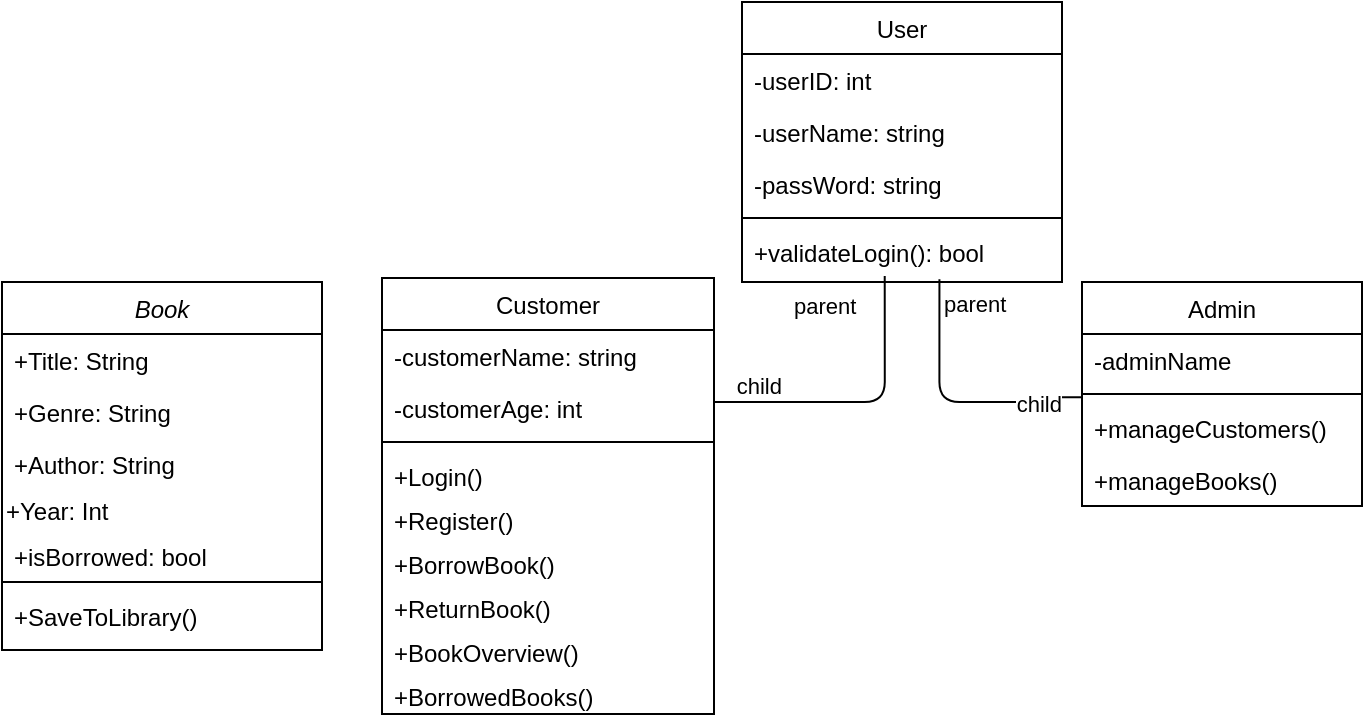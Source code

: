 <mxfile version="13.8.6" type="github">
  <diagram id="C5RBs43oDa-KdzZeNtuy" name="Page-1">
    <mxGraphModel dx="782" dy="478" grid="1" gridSize="10" guides="1" tooltips="1" connect="1" arrows="1" fold="1" page="1" pageScale="1" pageWidth="827" pageHeight="1169" math="0" shadow="0">
      <root>
        <mxCell id="WIyWlLk6GJQsqaUBKTNV-0" />
        <mxCell id="WIyWlLk6GJQsqaUBKTNV-1" parent="WIyWlLk6GJQsqaUBKTNV-0" />
        <mxCell id="zkfFHV4jXpPFQw0GAbJ--0" value="Book" style="swimlane;fontStyle=2;align=center;verticalAlign=top;childLayout=stackLayout;horizontal=1;startSize=26;horizontalStack=0;resizeParent=1;resizeLast=0;collapsible=1;marginBottom=0;rounded=0;shadow=0;strokeWidth=1;" parent="WIyWlLk6GJQsqaUBKTNV-1" vertex="1">
          <mxGeometry x="20" y="150" width="160" height="184" as="geometry">
            <mxRectangle x="230" y="140" width="160" height="26" as="alternateBounds" />
          </mxGeometry>
        </mxCell>
        <mxCell id="zkfFHV4jXpPFQw0GAbJ--1" value="+Title: String" style="text;align=left;verticalAlign=top;spacingLeft=4;spacingRight=4;overflow=hidden;rotatable=0;points=[[0,0.5],[1,0.5]];portConstraint=eastwest;" parent="zkfFHV4jXpPFQw0GAbJ--0" vertex="1">
          <mxGeometry y="26" width="160" height="26" as="geometry" />
        </mxCell>
        <mxCell id="zkfFHV4jXpPFQw0GAbJ--2" value="+Genre: String" style="text;align=left;verticalAlign=top;spacingLeft=4;spacingRight=4;overflow=hidden;rotatable=0;points=[[0,0.5],[1,0.5]];portConstraint=eastwest;rounded=0;shadow=0;html=0;" parent="zkfFHV4jXpPFQw0GAbJ--0" vertex="1">
          <mxGeometry y="52" width="160" height="26" as="geometry" />
        </mxCell>
        <mxCell id="zkfFHV4jXpPFQw0GAbJ--3" value="+Author: String" style="text;align=left;verticalAlign=top;spacingLeft=4;spacingRight=4;overflow=hidden;rotatable=0;points=[[0,0.5],[1,0.5]];portConstraint=eastwest;rounded=0;shadow=0;html=0;" parent="zkfFHV4jXpPFQw0GAbJ--0" vertex="1">
          <mxGeometry y="78" width="160" height="26" as="geometry" />
        </mxCell>
        <mxCell id="hImFnE7xVse3VVfVsYDo-0" value="+Year: Int" style="text;strokeColor=none;fillColor=none;align=left;verticalAlign=middle;rounded=0;" vertex="1" parent="zkfFHV4jXpPFQw0GAbJ--0">
          <mxGeometry y="104" width="160" height="20" as="geometry" />
        </mxCell>
        <mxCell id="hImFnE7xVse3VVfVsYDo-25" value="+isBorrowed: bool" style="text;strokeColor=none;fillColor=none;align=left;verticalAlign=top;spacingLeft=4;spacingRight=4;overflow=hidden;rotatable=0;points=[[0,0.5],[1,0.5]];portConstraint=eastwest;" vertex="1" parent="zkfFHV4jXpPFQw0GAbJ--0">
          <mxGeometry y="124" width="160" height="22" as="geometry" />
        </mxCell>
        <mxCell id="zkfFHV4jXpPFQw0GAbJ--4" value="" style="line;html=1;strokeWidth=1;align=left;verticalAlign=middle;spacingTop=-1;spacingLeft=3;spacingRight=3;rotatable=0;labelPosition=right;points=[];portConstraint=eastwest;" parent="zkfFHV4jXpPFQw0GAbJ--0" vertex="1">
          <mxGeometry y="146" width="160" height="8" as="geometry" />
        </mxCell>
        <mxCell id="zkfFHV4jXpPFQw0GAbJ--5" value="+SaveToLibrary()" style="text;align=left;verticalAlign=top;spacingLeft=4;spacingRight=4;overflow=hidden;rotatable=0;points=[[0,0.5],[1,0.5]];portConstraint=eastwest;" parent="zkfFHV4jXpPFQw0GAbJ--0" vertex="1">
          <mxGeometry y="154" width="160" height="30" as="geometry" />
        </mxCell>
        <mxCell id="zkfFHV4jXpPFQw0GAbJ--17" value="User" style="swimlane;fontStyle=0;align=center;verticalAlign=top;childLayout=stackLayout;horizontal=1;startSize=26;horizontalStack=0;resizeParent=1;resizeLast=0;collapsible=1;marginBottom=0;rounded=0;shadow=0;strokeWidth=1;" parent="WIyWlLk6GJQsqaUBKTNV-1" vertex="1">
          <mxGeometry x="390" y="10" width="160" height="140" as="geometry">
            <mxRectangle x="550" y="140" width="160" height="26" as="alternateBounds" />
          </mxGeometry>
        </mxCell>
        <mxCell id="zkfFHV4jXpPFQw0GAbJ--18" value="-userID: int" style="text;align=left;verticalAlign=top;spacingLeft=4;spacingRight=4;overflow=hidden;rotatable=0;points=[[0,0.5],[1,0.5]];portConstraint=eastwest;" parent="zkfFHV4jXpPFQw0GAbJ--17" vertex="1">
          <mxGeometry y="26" width="160" height="26" as="geometry" />
        </mxCell>
        <mxCell id="zkfFHV4jXpPFQw0GAbJ--19" value="-userName: string" style="text;align=left;verticalAlign=top;spacingLeft=4;spacingRight=4;overflow=hidden;rotatable=0;points=[[0,0.5],[1,0.5]];portConstraint=eastwest;rounded=0;shadow=0;html=0;" parent="zkfFHV4jXpPFQw0GAbJ--17" vertex="1">
          <mxGeometry y="52" width="160" height="26" as="geometry" />
        </mxCell>
        <mxCell id="zkfFHV4jXpPFQw0GAbJ--20" value="-passWord: string" style="text;align=left;verticalAlign=top;spacingLeft=4;spacingRight=4;overflow=hidden;rotatable=0;points=[[0,0.5],[1,0.5]];portConstraint=eastwest;rounded=0;shadow=0;html=0;" parent="zkfFHV4jXpPFQw0GAbJ--17" vertex="1">
          <mxGeometry y="78" width="160" height="26" as="geometry" />
        </mxCell>
        <mxCell id="zkfFHV4jXpPFQw0GAbJ--23" value="" style="line;html=1;strokeWidth=1;align=left;verticalAlign=middle;spacingTop=-1;spacingLeft=3;spacingRight=3;rotatable=0;labelPosition=right;points=[];portConstraint=eastwest;" parent="zkfFHV4jXpPFQw0GAbJ--17" vertex="1">
          <mxGeometry y="104" width="160" height="8" as="geometry" />
        </mxCell>
        <mxCell id="zkfFHV4jXpPFQw0GAbJ--24" value="+validateLogin(): bool" style="text;align=left;verticalAlign=top;spacingLeft=4;spacingRight=4;overflow=hidden;rotatable=0;points=[[0,0.5],[1,0.5]];portConstraint=eastwest;" parent="zkfFHV4jXpPFQw0GAbJ--17" vertex="1">
          <mxGeometry y="112" width="160" height="26" as="geometry" />
        </mxCell>
        <mxCell id="hImFnE7xVse3VVfVsYDo-1" value="Customer" style="swimlane;fontStyle=0;childLayout=stackLayout;horizontal=1;startSize=26;fillColor=none;horizontalStack=0;resizeParent=1;resizeParentMax=0;resizeLast=0;collapsible=1;marginBottom=0;align=center;html=0;" vertex="1" parent="WIyWlLk6GJQsqaUBKTNV-1">
          <mxGeometry x="210" y="148" width="166" height="218" as="geometry" />
        </mxCell>
        <mxCell id="hImFnE7xVse3VVfVsYDo-2" value="-customerName: string" style="text;strokeColor=none;fillColor=none;align=left;verticalAlign=top;spacingLeft=4;spacingRight=4;overflow=hidden;rotatable=0;points=[[0,0.5],[1,0.5]];portConstraint=eastwest;" vertex="1" parent="hImFnE7xVse3VVfVsYDo-1">
          <mxGeometry y="26" width="166" height="26" as="geometry" />
        </mxCell>
        <mxCell id="hImFnE7xVse3VVfVsYDo-3" value="-customerAge: int" style="text;strokeColor=none;fillColor=none;align=left;verticalAlign=top;spacingLeft=4;spacingRight=4;overflow=hidden;rotatable=0;points=[[0,0.5],[1,0.5]];portConstraint=eastwest;" vertex="1" parent="hImFnE7xVse3VVfVsYDo-1">
          <mxGeometry y="52" width="166" height="26" as="geometry" />
        </mxCell>
        <mxCell id="hImFnE7xVse3VVfVsYDo-18" value="" style="line;strokeWidth=1;fillColor=none;align=left;verticalAlign=middle;spacingTop=-1;spacingLeft=3;spacingRight=3;rotatable=0;labelPosition=right;points=[];portConstraint=eastwest;html=0;" vertex="1" parent="hImFnE7xVse3VVfVsYDo-1">
          <mxGeometry y="78" width="166" height="8" as="geometry" />
        </mxCell>
        <mxCell id="hImFnE7xVse3VVfVsYDo-17" value="+Login()" style="text;strokeColor=none;fillColor=none;align=left;verticalAlign=top;spacingLeft=4;spacingRight=4;overflow=hidden;rotatable=0;points=[[0,0.5],[1,0.5]];portConstraint=eastwest;" vertex="1" parent="hImFnE7xVse3VVfVsYDo-1">
          <mxGeometry y="86" width="166" height="22" as="geometry" />
        </mxCell>
        <mxCell id="hImFnE7xVse3VVfVsYDo-19" value="+Register()" style="text;strokeColor=none;fillColor=none;align=left;verticalAlign=top;spacingLeft=4;spacingRight=4;overflow=hidden;rotatable=0;points=[[0,0.5],[1,0.5]];portConstraint=eastwest;" vertex="1" parent="hImFnE7xVse3VVfVsYDo-1">
          <mxGeometry y="108" width="166" height="22" as="geometry" />
        </mxCell>
        <mxCell id="hImFnE7xVse3VVfVsYDo-27" value="+BorrowBook()" style="text;strokeColor=none;fillColor=none;align=left;verticalAlign=top;spacingLeft=4;spacingRight=4;overflow=hidden;rotatable=0;points=[[0,0.5],[1,0.5]];portConstraint=eastwest;" vertex="1" parent="hImFnE7xVse3VVfVsYDo-1">
          <mxGeometry y="130" width="166" height="22" as="geometry" />
        </mxCell>
        <mxCell id="hImFnE7xVse3VVfVsYDo-28" value="+ReturnBook()" style="text;strokeColor=none;fillColor=none;align=left;verticalAlign=top;spacingLeft=4;spacingRight=4;overflow=hidden;rotatable=0;points=[[0,0.5],[1,0.5]];portConstraint=eastwest;" vertex="1" parent="hImFnE7xVse3VVfVsYDo-1">
          <mxGeometry y="152" width="166" height="22" as="geometry" />
        </mxCell>
        <mxCell id="hImFnE7xVse3VVfVsYDo-29" value="+BookOverview()" style="text;strokeColor=none;fillColor=none;align=left;verticalAlign=top;spacingLeft=4;spacingRight=4;overflow=hidden;rotatable=0;points=[[0,0.5],[1,0.5]];portConstraint=eastwest;" vertex="1" parent="hImFnE7xVse3VVfVsYDo-1">
          <mxGeometry y="174" width="166" height="22" as="geometry" />
        </mxCell>
        <mxCell id="hImFnE7xVse3VVfVsYDo-30" value="+BorrowedBooks()" style="text;strokeColor=none;fillColor=none;align=left;verticalAlign=top;spacingLeft=4;spacingRight=4;overflow=hidden;rotatable=0;points=[[0,0.5],[1,0.5]];portConstraint=eastwest;" vertex="1" parent="hImFnE7xVse3VVfVsYDo-1">
          <mxGeometry y="196" width="166" height="22" as="geometry" />
        </mxCell>
        <mxCell id="hImFnE7xVse3VVfVsYDo-6" value="" style="endArrow=none;html=1;edgeStyle=orthogonalEdgeStyle;exitX=0.446;exitY=0.962;exitDx=0;exitDy=0;exitPerimeter=0;" edge="1" parent="WIyWlLk6GJQsqaUBKTNV-1" source="zkfFHV4jXpPFQw0GAbJ--24" target="hImFnE7xVse3VVfVsYDo-1">
          <mxGeometry relative="1" as="geometry">
            <mxPoint x="320" y="330" as="sourcePoint" />
            <mxPoint x="480" y="330" as="targetPoint" />
            <Array as="points">
              <mxPoint x="461" y="210" />
            </Array>
          </mxGeometry>
        </mxCell>
        <mxCell id="hImFnE7xVse3VVfVsYDo-7" value="parent" style="edgeLabel;resizable=0;html=1;align=left;verticalAlign=bottom;" connectable="0" vertex="1" parent="hImFnE7xVse3VVfVsYDo-6">
          <mxGeometry x="-1" relative="1" as="geometry">
            <mxPoint x="-47.36" y="22.99" as="offset" />
          </mxGeometry>
        </mxCell>
        <mxCell id="hImFnE7xVse3VVfVsYDo-8" value="child" style="edgeLabel;resizable=0;html=1;align=right;verticalAlign=bottom;" connectable="0" vertex="1" parent="hImFnE7xVse3VVfVsYDo-6">
          <mxGeometry x="1" relative="1" as="geometry">
            <mxPoint x="34.6" as="offset" />
          </mxGeometry>
        </mxCell>
        <mxCell id="hImFnE7xVse3VVfVsYDo-10" value="Admin" style="swimlane;fontStyle=0;childLayout=stackLayout;horizontal=1;startSize=26;fillColor=none;horizontalStack=0;resizeParent=1;resizeParentMax=0;resizeLast=0;collapsible=1;marginBottom=0;align=center;html=0;" vertex="1" parent="WIyWlLk6GJQsqaUBKTNV-1">
          <mxGeometry x="560" y="150" width="140" height="112" as="geometry" />
        </mxCell>
        <mxCell id="hImFnE7xVse3VVfVsYDo-11" value="-adminName" style="text;strokeColor=none;fillColor=none;align=left;verticalAlign=top;spacingLeft=4;spacingRight=4;overflow=hidden;rotatable=0;points=[[0,0.5],[1,0.5]];portConstraint=eastwest;" vertex="1" parent="hImFnE7xVse3VVfVsYDo-10">
          <mxGeometry y="26" width="140" height="26" as="geometry" />
        </mxCell>
        <mxCell id="hImFnE7xVse3VVfVsYDo-20" value="" style="line;strokeWidth=1;fillColor=none;align=left;verticalAlign=middle;spacingTop=-1;spacingLeft=3;spacingRight=3;rotatable=0;labelPosition=right;points=[];portConstraint=eastwest;html=0;" vertex="1" parent="hImFnE7xVse3VVfVsYDo-10">
          <mxGeometry y="52" width="140" height="8" as="geometry" />
        </mxCell>
        <mxCell id="hImFnE7xVse3VVfVsYDo-13" value="+manageCustomers()" style="text;strokeColor=none;fillColor=none;align=left;verticalAlign=top;spacingLeft=4;spacingRight=4;overflow=hidden;rotatable=0;points=[[0,0.5],[1,0.5]];portConstraint=eastwest;" vertex="1" parent="hImFnE7xVse3VVfVsYDo-10">
          <mxGeometry y="60" width="140" height="26" as="geometry" />
        </mxCell>
        <mxCell id="hImFnE7xVse3VVfVsYDo-26" value="+manageBooks()" style="text;strokeColor=none;fillColor=none;align=left;verticalAlign=top;spacingLeft=4;spacingRight=4;overflow=hidden;rotatable=0;points=[[0,0.5],[1,0.5]];portConstraint=eastwest;" vertex="1" parent="hImFnE7xVse3VVfVsYDo-10">
          <mxGeometry y="86" width="140" height="26" as="geometry" />
        </mxCell>
        <mxCell id="hImFnE7xVse3VVfVsYDo-14" value="" style="endArrow=none;html=1;edgeStyle=orthogonalEdgeStyle;exitX=0.617;exitY=1.026;exitDx=0;exitDy=0;exitPerimeter=0;entryX=0;entryY=1.218;entryDx=0;entryDy=0;entryPerimeter=0;" edge="1" parent="WIyWlLk6GJQsqaUBKTNV-1" source="zkfFHV4jXpPFQw0GAbJ--24" target="hImFnE7xVse3VVfVsYDo-11">
          <mxGeometry relative="1" as="geometry">
            <mxPoint x="320" y="210" as="sourcePoint" />
            <mxPoint x="550" y="195" as="targetPoint" />
            <Array as="points">
              <mxPoint x="489" y="210" />
              <mxPoint x="540" y="210" />
              <mxPoint x="540" y="208" />
            </Array>
          </mxGeometry>
        </mxCell>
        <mxCell id="hImFnE7xVse3VVfVsYDo-15" value="parent" style="edgeLabel;resizable=0;html=1;align=left;verticalAlign=bottom;" connectable="0" vertex="1" parent="hImFnE7xVse3VVfVsYDo-14">
          <mxGeometry x="-1" relative="1" as="geometry">
            <mxPoint y="21.32" as="offset" />
          </mxGeometry>
        </mxCell>
        <mxCell id="hImFnE7xVse3VVfVsYDo-16" value="child" style="edgeLabel;resizable=0;html=1;align=right;verticalAlign=bottom;" connectable="0" vertex="1" parent="hImFnE7xVse3VVfVsYDo-14">
          <mxGeometry x="1" relative="1" as="geometry">
            <mxPoint x="-10" y="12.33" as="offset" />
          </mxGeometry>
        </mxCell>
      </root>
    </mxGraphModel>
  </diagram>
</mxfile>
